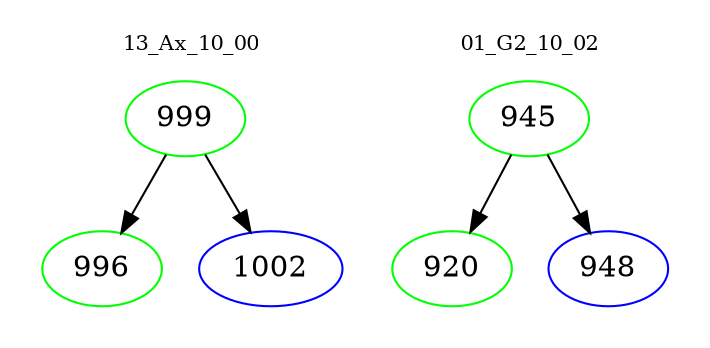 digraph{
subgraph cluster_0 {
color = white
label = "13_Ax_10_00";
fontsize=10;
T0_999 [label="999", color="green"]
T0_999 -> T0_996 [color="black"]
T0_996 [label="996", color="green"]
T0_999 -> T0_1002 [color="black"]
T0_1002 [label="1002", color="blue"]
}
subgraph cluster_1 {
color = white
label = "01_G2_10_02";
fontsize=10;
T1_945 [label="945", color="green"]
T1_945 -> T1_920 [color="black"]
T1_920 [label="920", color="green"]
T1_945 -> T1_948 [color="black"]
T1_948 [label="948", color="blue"]
}
}
